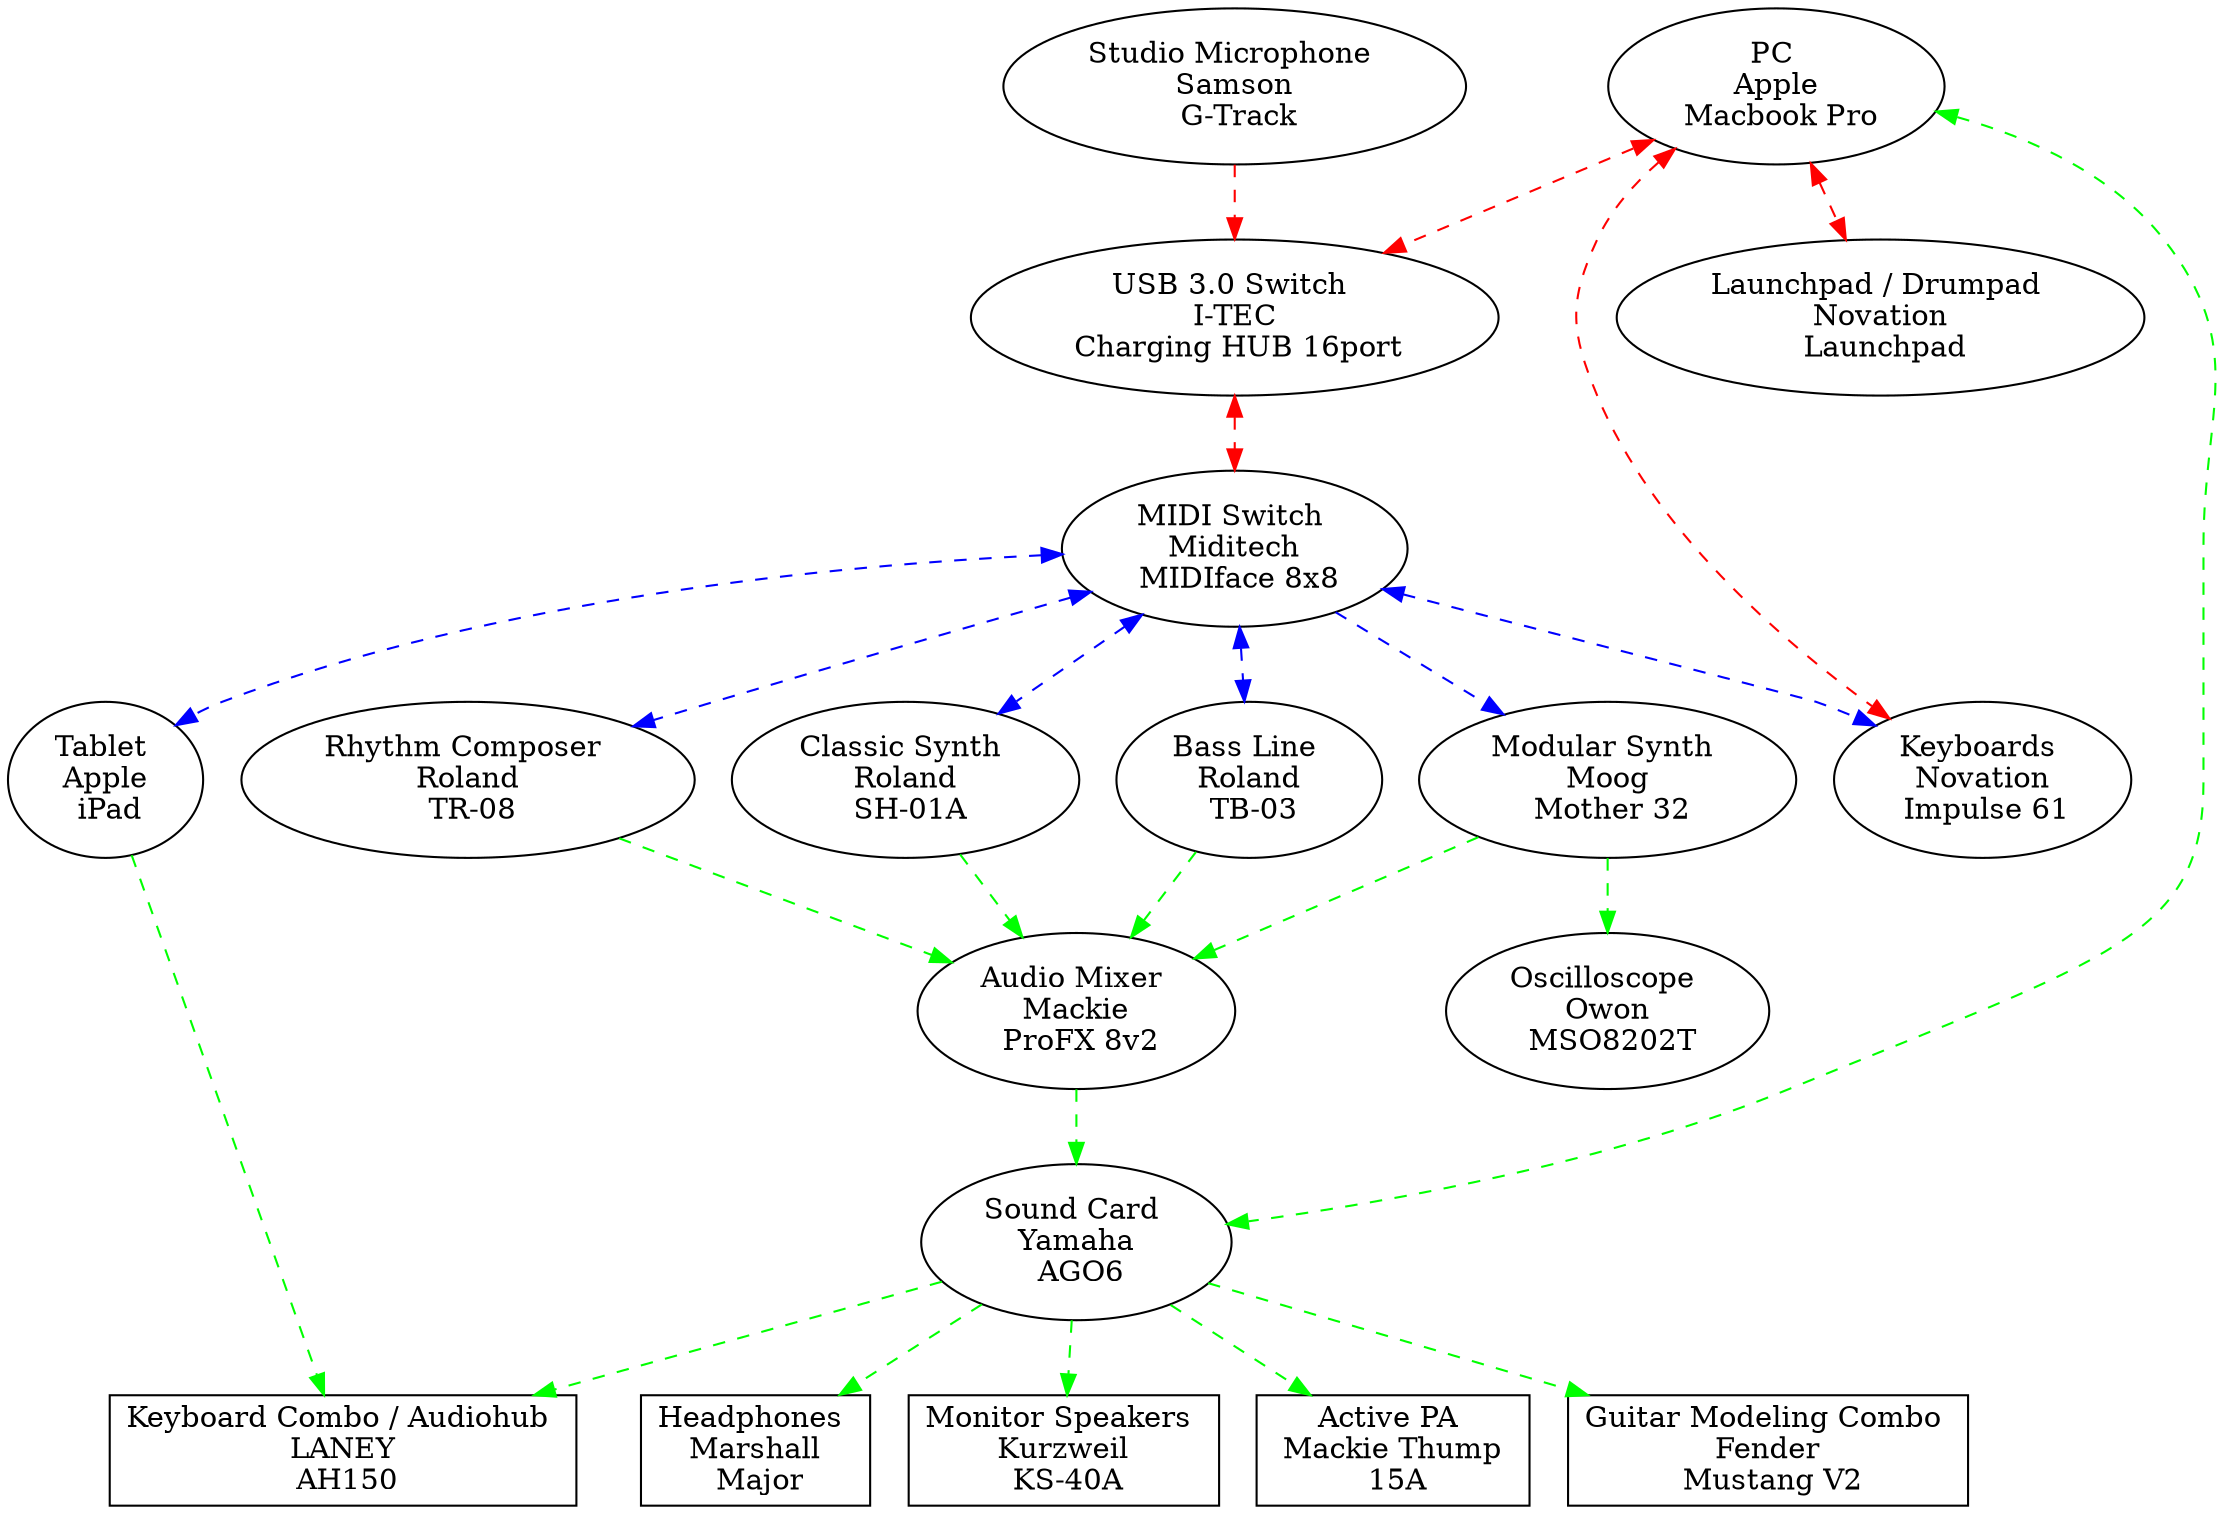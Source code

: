 





digraph G {
    concentrate=true;

    # Root nodes
    pc [label=<PC <br/> Apple <br/> Macbook Pro>];
    usb [label=<USB 3.0 Switch <br/> I-TEC <br/> Charging HUB 16port>];

    # Root connections
    pc -> usb [style=dashed, color=red];
    usb -> pc [style=dashed, color=red];

    snd [label=<Sound Card <br/> Yamaha <br/> AGO6>];
    pc -> snd [style=dashed, color=green];
    snd -> pc [style=dashed, color=green];

    keys [label=<Keyboards <br/> Novation <br/> Impulse 61>]
    pc -> keys [style=dashed, color=red];
    keys -> pc [style=dashed, color=red];

    # Midi
    midi [label=<MIDI Switch <br/> Midi­tech <br/> MIDI­face 8x8>]
    midi -> usb [style=dashed, color=red];
    usb -> midi [style=dashed, color=red];

    mic [label=<Studio Microphone <br/> Samson <br/> G-Track>]
    mic -> usb [style=dashed, color=red];

    keys -> midi [style=dashed, color=blue];
    midi -> keys [style=dashed, color=blue];

    tablet [label=<Tablet <br/> Apple <br/> iPad>]
    tablet -> midi [style=dashed, color=blue];
    midi -> tablet [style=dashed, color=blue];

    # Moog
    moog [label=<Modular Synth <br/> Moog <br/> Mother 32>];
    midi -> moog [style=dashed, color=blue];

    # TB-03
    tb03 [label=<Bass Line <br/> Roland <br/> TB-03>];
    tb03 -> midi [style=dashed, color=blue];
    midi -> tb03 [style=dashed, color=blue];

    tr08 [label=<Rhythm Composer <br/> Roland <br/> TR-08>];
    tr08 -> midi [style=dashed, color=blue];
    midi -> tr08 [style=dashed, color=blue];

    sh01 [label=<Classic Synth <br/> Roland <br/> SH-01A>];
    sh01 -> midi [style=dashed, color=blue];
    midi -> sh01 [style=dashed, color=blue];

    mix [label=<Audio Mixer <br/> Mackie <br/> ProFX 8v2>]
    mix -> snd [style=dashed, color=green];

    # Synths to mix
    moog -> mix [style=dashed, color=green];
    tb03 -> mix [style=dashed, color=green];
    tr08 -> mix [style=dashed, color=green];
    sh01 -> mix [style=dashed, color=green];

    launchpad [label=<Launchpad / Drumpad <br/> Novation <br/> Launchpad>]
    pc -> launchpad [style=dashed, color=red];
    launchpad -> pc [style=dashed, color=red];

    # Sound outputs

    ## Output - Definitions
    node [shape=box];

    guitar_combo [label = <Guitar Modeling Combo <br/> Fender <br/> Mustang V2>];
    keys_combo [label = <Keyboard Combo / Audiohub <br/> LANEY <br/> AH150>];
    headphones [label =<Headphones <br/> Marshall <br/> Major>];
    monitors [label=<Monitor Speakers <br/> Kurzweil <br/> KS-40A>];
    pa [label=<Active PA <br/> Mackie Thump <br/> 15A>];

    ## Output - Connections
    snd -> pa [style=dashed, color=green];
    snd -> guitar_combo [style=dashed, color=green];
    snd -> monitors [style=dashed, color=green];
    snd -> headphones [style=dashed, color=green];
    snd -> keys_combo [style=dashed, color=green];

    tablet -> keys_combo [style=dashed, color=green];

    # Extra stuff
    oscilloscope [label=<Oscilloscope <br/> Owon <br/> MSO8202T>, shape="ellipse"];
    moog -> oscilloscope [style=dashed, color=green];
}

